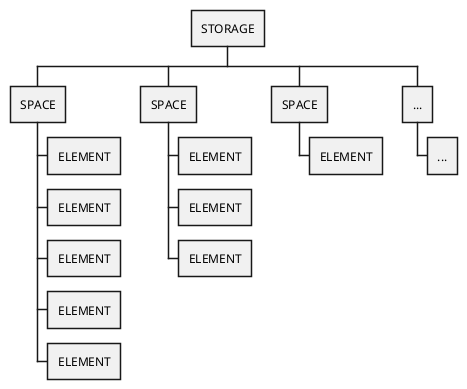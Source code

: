 @startwbs
'https://plantuml.com/wbs-diagram

* STORAGE
** SPACE
*** ELEMENT
*** ELEMENT
*** ELEMENT
*** ELEMENT
*** ELEMENT
** SPACE
*** ELEMENT
*** ELEMENT
*** ELEMENT
** SPACE
*** ELEMENT
** ...
*** ...
@endwbs